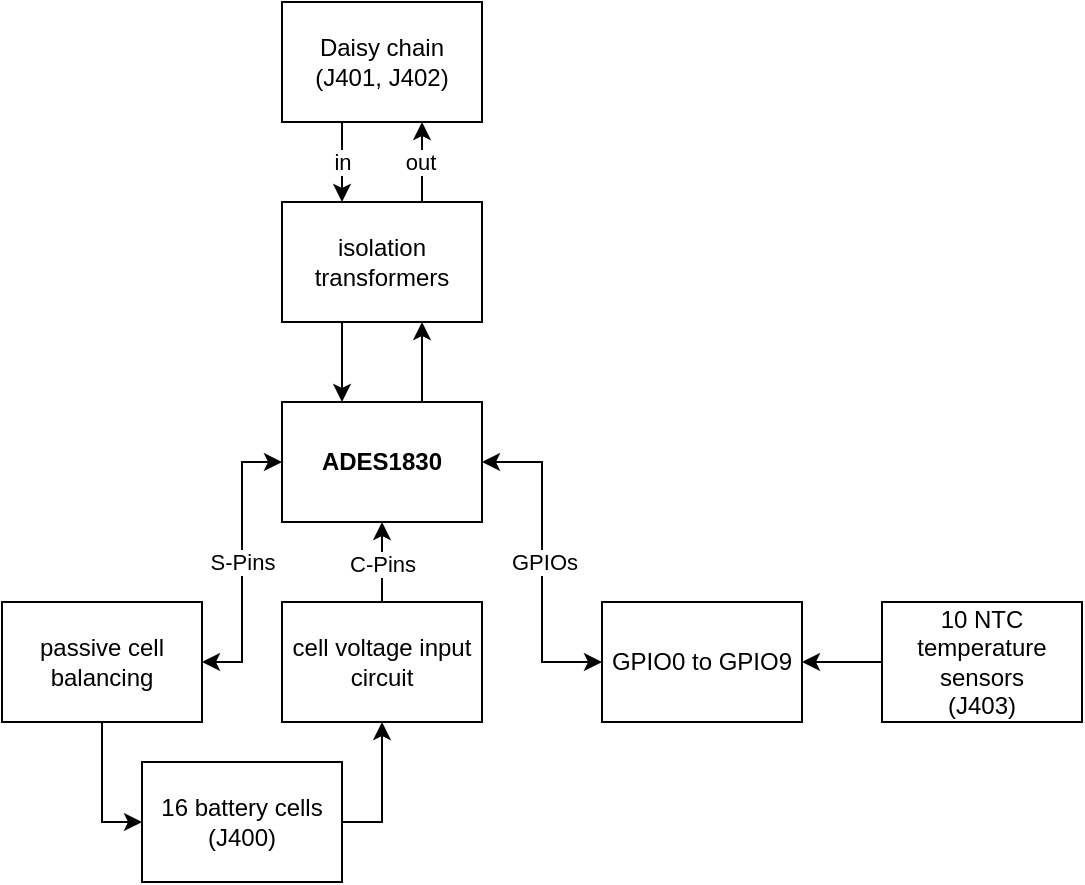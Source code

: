 <mxfile version="25.0.2">
  <diagram name="Seite-1" id="Uk3v54UQZznC-fcuoL55">
    <mxGraphModel dx="988" dy="1315" grid="1" gridSize="10" guides="1" tooltips="1" connect="1" arrows="1" fold="1" page="1" pageScale="1" pageWidth="827" pageHeight="1169" math="0" shadow="0">
      <root>
        <mxCell id="0" />
        <mxCell id="1" parent="0" />
        <mxCell id="m1JEwa6g45QXfkqcJDw3-8" value="" style="edgeStyle=orthogonalEdgeStyle;rounded=0;orthogonalLoop=1;jettySize=auto;html=1;" edge="1" parent="1" source="m1JEwa6g45QXfkqcJDw3-2" target="m1JEwa6g45QXfkqcJDw3-3">
          <mxGeometry relative="1" as="geometry">
            <Array as="points">
              <mxPoint x="210" y="120" />
              <mxPoint x="210" y="120" />
            </Array>
          </mxGeometry>
        </mxCell>
        <mxCell id="m1JEwa6g45QXfkqcJDw3-9" value="in" style="edgeLabel;html=1;align=center;verticalAlign=middle;resizable=0;points=[];" vertex="1" connectable="0" parent="m1JEwa6g45QXfkqcJDw3-8">
          <mxGeometry x="-0.44" y="-1" relative="1" as="geometry">
            <mxPoint x="1" y="9" as="offset" />
          </mxGeometry>
        </mxCell>
        <mxCell id="m1JEwa6g45QXfkqcJDw3-2" value="Daisy chain&lt;br&gt;(J401, J402)" style="rounded=0;whiteSpace=wrap;html=1;" vertex="1" parent="1">
          <mxGeometry x="180" y="40" width="100" height="60" as="geometry" />
        </mxCell>
        <mxCell id="m1JEwa6g45QXfkqcJDw3-10" value="" style="edgeStyle=orthogonalEdgeStyle;rounded=0;orthogonalLoop=1;jettySize=auto;html=1;" edge="1" parent="1" source="m1JEwa6g45QXfkqcJDw3-3" target="m1JEwa6g45QXfkqcJDw3-2">
          <mxGeometry relative="1" as="geometry">
            <Array as="points">
              <mxPoint x="250" y="130" />
              <mxPoint x="250" y="130" />
            </Array>
          </mxGeometry>
        </mxCell>
        <mxCell id="m1JEwa6g45QXfkqcJDw3-11" value="out" style="edgeLabel;html=1;align=center;verticalAlign=middle;resizable=0;points=[];" vertex="1" connectable="0" parent="m1JEwa6g45QXfkqcJDw3-10">
          <mxGeometry x="-0.25" y="1" relative="1" as="geometry">
            <mxPoint y="-5" as="offset" />
          </mxGeometry>
        </mxCell>
        <mxCell id="m1JEwa6g45QXfkqcJDw3-12" value="" style="edgeStyle=orthogonalEdgeStyle;rounded=0;orthogonalLoop=1;jettySize=auto;html=1;" edge="1" parent="1" source="m1JEwa6g45QXfkqcJDw3-3" target="m1JEwa6g45QXfkqcJDw3-4">
          <mxGeometry relative="1" as="geometry">
            <Array as="points">
              <mxPoint x="210" y="220" />
              <mxPoint x="210" y="220" />
            </Array>
          </mxGeometry>
        </mxCell>
        <mxCell id="m1JEwa6g45QXfkqcJDw3-3" value="isolation&lt;br&gt;transformers" style="rounded=0;whiteSpace=wrap;html=1;" vertex="1" parent="1">
          <mxGeometry x="180" y="140" width="100" height="60" as="geometry" />
        </mxCell>
        <mxCell id="m1JEwa6g45QXfkqcJDw3-13" value="" style="edgeStyle=orthogonalEdgeStyle;rounded=0;orthogonalLoop=1;jettySize=auto;html=1;" edge="1" parent="1" source="m1JEwa6g45QXfkqcJDw3-4" target="m1JEwa6g45QXfkqcJDw3-3">
          <mxGeometry relative="1" as="geometry">
            <Array as="points">
              <mxPoint x="250" y="230" />
              <mxPoint x="250" y="230" />
            </Array>
          </mxGeometry>
        </mxCell>
        <mxCell id="m1JEwa6g45QXfkqcJDw3-16" style="edgeStyle=orthogonalEdgeStyle;rounded=0;orthogonalLoop=1;jettySize=auto;html=1;entryX=1;entryY=0.5;entryDx=0;entryDy=0;startArrow=classic;startFill=1;" edge="1" parent="1" source="m1JEwa6g45QXfkqcJDw3-4" target="m1JEwa6g45QXfkqcJDw3-5">
          <mxGeometry relative="1" as="geometry" />
        </mxCell>
        <mxCell id="m1JEwa6g45QXfkqcJDw3-17" value="S-Pins" style="edgeLabel;html=1;align=center;verticalAlign=middle;resizable=0;points=[];" vertex="1" connectable="0" parent="m1JEwa6g45QXfkqcJDw3-16">
          <mxGeometry x="-0.215" y="-1" relative="1" as="geometry">
            <mxPoint x="1" y="15" as="offset" />
          </mxGeometry>
        </mxCell>
        <mxCell id="m1JEwa6g45QXfkqcJDw3-34" style="edgeStyle=orthogonalEdgeStyle;rounded=0;orthogonalLoop=1;jettySize=auto;html=1;entryX=0;entryY=0.5;entryDx=0;entryDy=0;startArrow=classic;startFill=1;" edge="1" parent="1" source="m1JEwa6g45QXfkqcJDw3-4" target="m1JEwa6g45QXfkqcJDw3-20">
          <mxGeometry relative="1" as="geometry">
            <mxPoint x="340" y="770" as="targetPoint" />
          </mxGeometry>
        </mxCell>
        <mxCell id="m1JEwa6g45QXfkqcJDw3-42" value="GPIOs" style="edgeLabel;html=1;align=center;verticalAlign=middle;resizable=0;points=[];" vertex="1" connectable="0" parent="m1JEwa6g45QXfkqcJDw3-34">
          <mxGeometry x="-0.78" y="-3" relative="1" as="geometry">
            <mxPoint x="13" y="47" as="offset" />
          </mxGeometry>
        </mxCell>
        <mxCell id="m1JEwa6g45QXfkqcJDw3-4" value="ADES1830" style="rounded=0;whiteSpace=wrap;html=1;fontStyle=1" vertex="1" parent="1">
          <mxGeometry x="180" y="240" width="100" height="60" as="geometry" />
        </mxCell>
        <mxCell id="m1JEwa6g45QXfkqcJDw3-18" value="" style="edgeStyle=orthogonalEdgeStyle;rounded=0;orthogonalLoop=1;jettySize=auto;html=1;entryX=0;entryY=0.5;entryDx=0;entryDy=0;" edge="1" parent="1" source="m1JEwa6g45QXfkqcJDw3-5" target="m1JEwa6g45QXfkqcJDw3-7">
          <mxGeometry relative="1" as="geometry" />
        </mxCell>
        <mxCell id="m1JEwa6g45QXfkqcJDw3-5" value="passive cell balancing" style="rounded=0;whiteSpace=wrap;html=1;" vertex="1" parent="1">
          <mxGeometry x="40" y="340" width="100" height="60" as="geometry" />
        </mxCell>
        <mxCell id="m1JEwa6g45QXfkqcJDw3-14" value="" style="edgeStyle=orthogonalEdgeStyle;rounded=0;orthogonalLoop=1;jettySize=auto;html=1;" edge="1" parent="1" source="m1JEwa6g45QXfkqcJDw3-6" target="m1JEwa6g45QXfkqcJDw3-4">
          <mxGeometry relative="1" as="geometry" />
        </mxCell>
        <mxCell id="m1JEwa6g45QXfkqcJDw3-15" value="C-Pins" style="edgeLabel;html=1;align=center;verticalAlign=middle;resizable=0;points=[];" vertex="1" connectable="0" parent="m1JEwa6g45QXfkqcJDw3-14">
          <mxGeometry x="-0.078" y="-2" relative="1" as="geometry">
            <mxPoint x="-2" y="-1" as="offset" />
          </mxGeometry>
        </mxCell>
        <mxCell id="m1JEwa6g45QXfkqcJDw3-6" value="cell voltage input circuit" style="rounded=0;whiteSpace=wrap;html=1;" vertex="1" parent="1">
          <mxGeometry x="180" y="340" width="100" height="60" as="geometry" />
        </mxCell>
        <mxCell id="m1JEwa6g45QXfkqcJDw3-19" style="edgeStyle=orthogonalEdgeStyle;rounded=0;orthogonalLoop=1;jettySize=auto;html=1;entryX=0.5;entryY=1;entryDx=0;entryDy=0;exitX=1;exitY=0.5;exitDx=0;exitDy=0;" edge="1" parent="1" source="m1JEwa6g45QXfkqcJDw3-7" target="m1JEwa6g45QXfkqcJDw3-6">
          <mxGeometry relative="1" as="geometry">
            <Array as="points">
              <mxPoint x="230" y="450" />
            </Array>
          </mxGeometry>
        </mxCell>
        <mxCell id="m1JEwa6g45QXfkqcJDw3-7" value="16 battery cells&lt;br&gt;(J400)" style="rounded=0;whiteSpace=wrap;html=1;" vertex="1" parent="1">
          <mxGeometry x="110" y="420" width="100" height="60" as="geometry" />
        </mxCell>
        <mxCell id="m1JEwa6g45QXfkqcJDw3-20" value="GPIO0 to GPIO9" style="rounded=0;whiteSpace=wrap;html=1;" vertex="1" parent="1">
          <mxGeometry x="340" y="340" width="100" height="60" as="geometry" />
        </mxCell>
        <mxCell id="m1JEwa6g45QXfkqcJDw3-30" value="" style="edgeStyle=orthogonalEdgeStyle;rounded=0;orthogonalLoop=1;jettySize=auto;html=1;" edge="1" parent="1" source="m1JEwa6g45QXfkqcJDw3-26" target="m1JEwa6g45QXfkqcJDw3-20">
          <mxGeometry relative="1" as="geometry" />
        </mxCell>
        <mxCell id="m1JEwa6g45QXfkqcJDw3-26" value="10 NTC temperature sensors&lt;br&gt;(J403)" style="rounded=0;whiteSpace=wrap;html=1;" vertex="1" parent="1">
          <mxGeometry x="480" y="340" width="100" height="60" as="geometry" />
        </mxCell>
      </root>
    </mxGraphModel>
  </diagram>
</mxfile>
